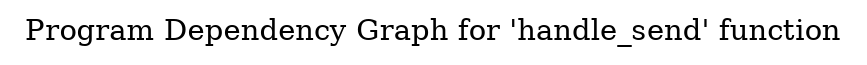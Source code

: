 digraph "Program Dependency Graph for 'handle_send' function" {
	label="Program Dependency Graph for 'handle_send' function";

}
